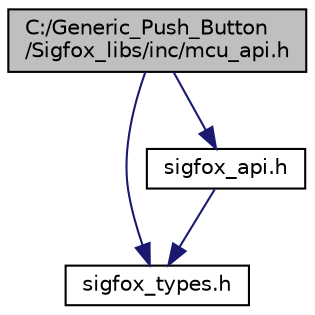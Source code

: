 digraph "C:/Generic_Push_Button/Sigfox_libs/inc/mcu_api.h"
{
 // LATEX_PDF_SIZE
  edge [fontname="Helvetica",fontsize="10",labelfontname="Helvetica",labelfontsize="10"];
  node [fontname="Helvetica",fontsize="10",shape=record];
  Node1 [label="C:/Generic_Push_Button\l/Sigfox_libs/inc/mcu_api.h",height=0.2,width=0.4,color="black", fillcolor="grey75", style="filled", fontcolor="black",tooltip="Sigfox manufacturer functions."];
  Node1 -> Node2 [color="midnightblue",fontsize="10",style="solid",fontname="Helvetica"];
  Node2 [label="sigfox_types.h",height=0.2,width=0.4,color="black", fillcolor="white", style="filled",URL="$sigfox__types_8h.html",tooltip="Sigfox types definition."];
  Node1 -> Node3 [color="midnightblue",fontsize="10",style="solid",fontname="Helvetica"];
  Node3 [label="sigfox_api.h",height=0.2,width=0.4,color="black", fillcolor="white", style="filled",URL="$sigfox__api_8h.html",tooltip="Sigfox user functions."];
  Node3 -> Node2 [color="midnightblue",fontsize="10",style="solid",fontname="Helvetica"];
}
